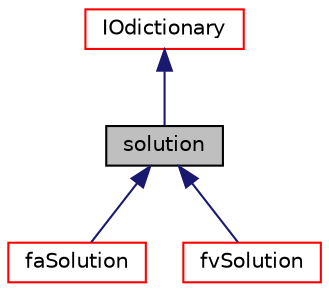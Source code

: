 digraph "solution"
{
  bgcolor="transparent";
  edge [fontname="Helvetica",fontsize="10",labelfontname="Helvetica",labelfontsize="10"];
  node [fontname="Helvetica",fontsize="10",shape=record];
  Node1 [label="solution",height=0.2,width=0.4,color="black", fillcolor="grey75", style="filled" fontcolor="black"];
  Node2 -> Node1 [dir="back",color="midnightblue",fontsize="10",style="solid",fontname="Helvetica"];
  Node2 [label="IOdictionary",height=0.2,width=0.4,color="red",URL="$classFoam_1_1IOdictionary.html",tooltip="IOdictionary is derived from dictionary and IOobject to give the dictionary automatic IO functionalit..."];
  Node1 -> Node3 [dir="back",color="midnightblue",fontsize="10",style="solid",fontname="Helvetica"];
  Node3 [label="faSolution",height=0.2,width=0.4,color="red",URL="$classFoam_1_1faSolution.html",tooltip="Selector class for finite area solution. faMesh is derived from faSolution so that all fields have ac..."];
  Node1 -> Node4 [dir="back",color="midnightblue",fontsize="10",style="solid",fontname="Helvetica"];
  Node4 [label="fvSolution",height=0.2,width=0.4,color="red",URL="$classFoam_1_1fvSolution.html",tooltip="Selector class for finite volume solution solution. fvMesh is derived from fvSolution so that all fie..."];
}
